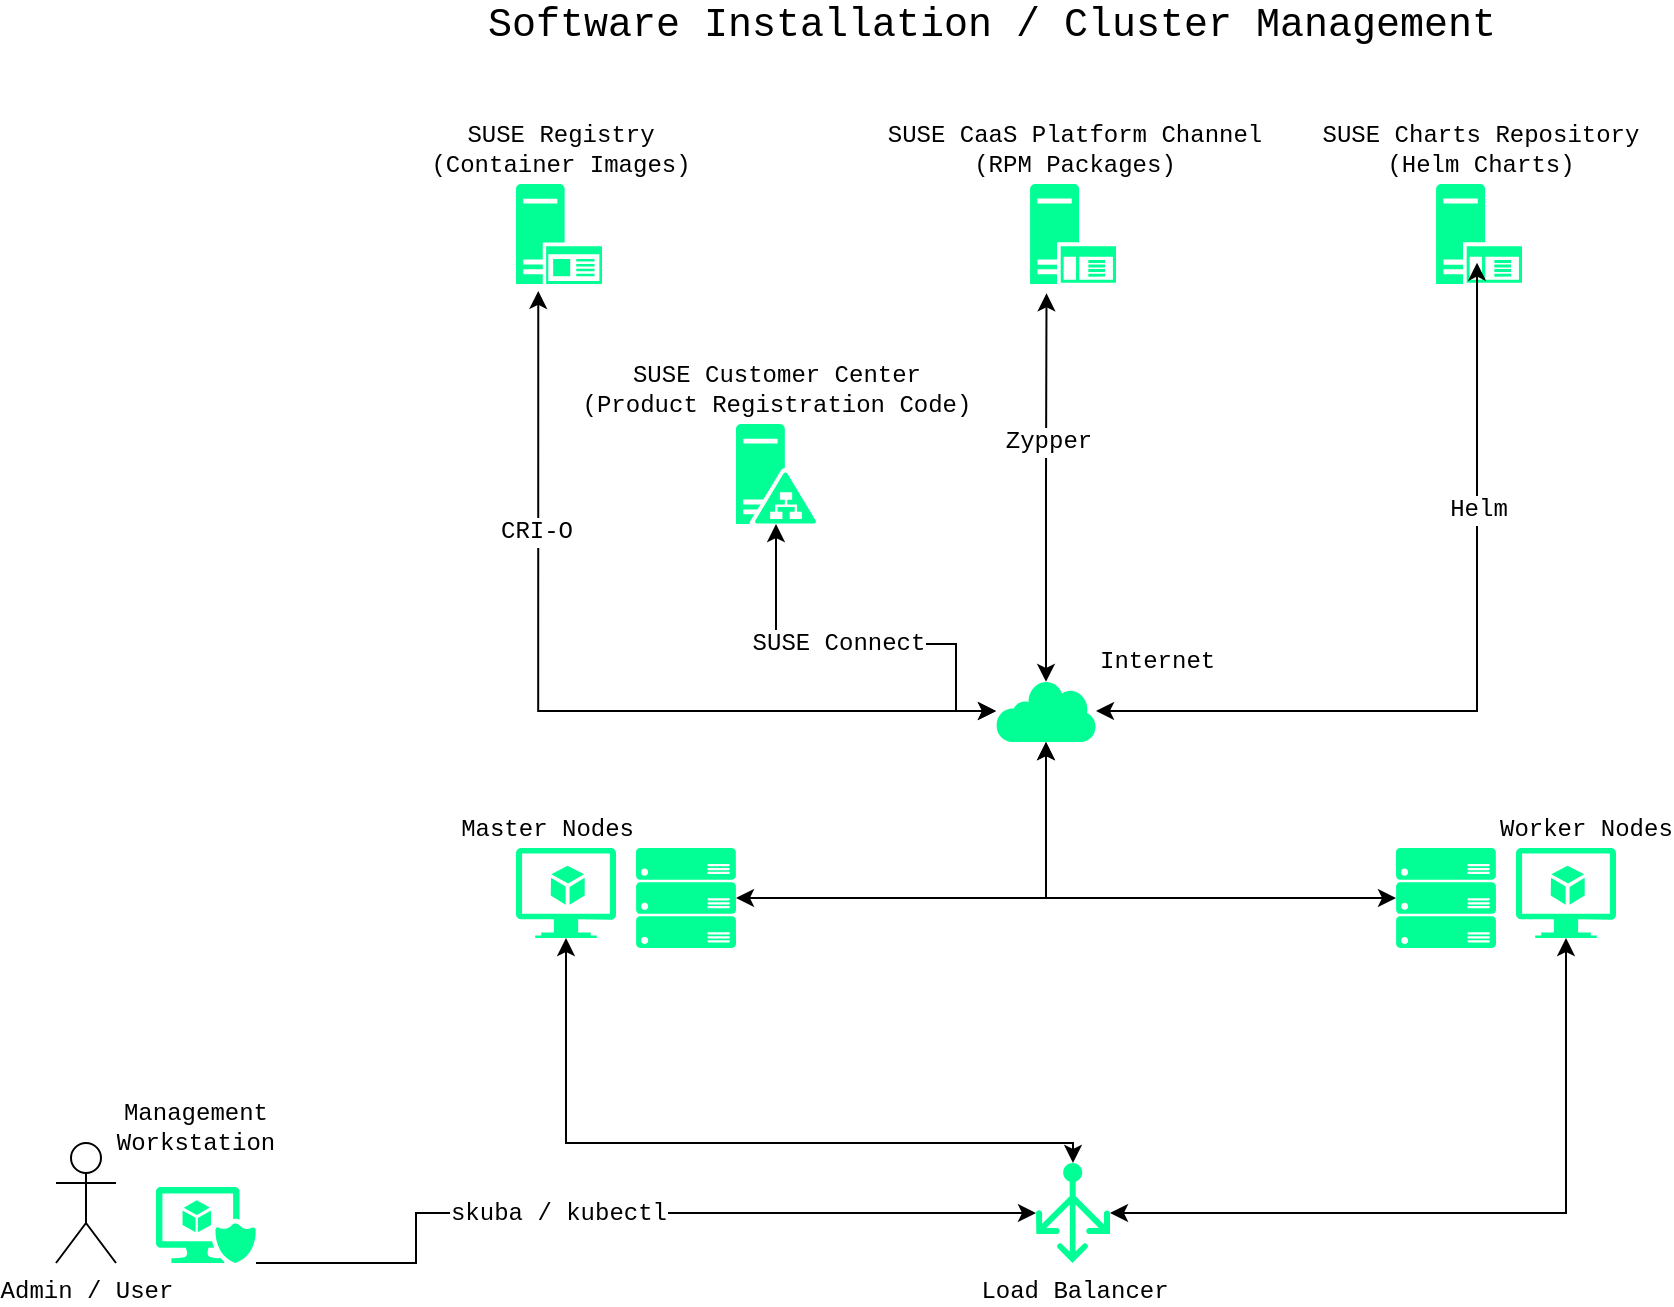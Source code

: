 <mxfile version="12.8.4" type="device"><diagram id="Ki7YzOrqP1ro5zj7YVRu" name="Page-1"><mxGraphModel dx="981" dy="512" grid="1" gridSize="10" guides="1" tooltips="1" connect="1" arrows="1" fold="1" page="1" pageScale="1" pageWidth="1169" pageHeight="827" math="0" shadow="0"><root><mxCell id="0"/><mxCell id="1" parent="0"/><mxCell id="YM2efZkoSaqAPkFPkAlc-1" value="SUSE Registry&lt;br&gt;&lt;div&gt;(Container Images)&lt;/div&gt;" style="aspect=fixed;pointerEvents=1;shadow=0;dashed=0;html=1;strokeColor=none;labelPosition=center;verticalLabelPosition=top;verticalAlign=bottom;align=center;fillColor=#02ff95;shape=mxgraph.mscae.enterprise.application_server2;fontFamily=Courier New;" parent="1" vertex="1"><mxGeometry x="310" y="150" width="43" height="50" as="geometry"/></mxCell><mxCell id="YM2efZkoSaqAPkFPkAlc-3" value="SUSE Charts Repository&lt;br&gt;(Helm Charts)" style="aspect=fixed;pointerEvents=1;shadow=0;dashed=0;html=1;strokeColor=none;labelPosition=center;verticalLabelPosition=top;verticalAlign=bottom;align=center;fillColor=#02ff95;shape=mxgraph.mscae.enterprise.application_server;fontFamily=Courier New;" parent="1" vertex="1"><mxGeometry x="770" y="150" width="43" height="50" as="geometry"/></mxCell><mxCell id="YM2efZkoSaqAPkFPkAlc-46" style="edgeStyle=orthogonalEdgeStyle;rounded=0;comic=0;orthogonalLoop=1;jettySize=auto;html=1;entryX=0.5;entryY=1;entryDx=0;entryDy=0;entryPerimeter=0;shadow=0;startArrow=classic;startFill=1;strokeColor=#000000;fontFamily=Courier New;" parent="1" source="YM2efZkoSaqAPkFPkAlc-4" target="YM2efZkoSaqAPkFPkAlc-9" edge="1"><mxGeometry relative="1" as="geometry"/></mxCell><mxCell id="YM2efZkoSaqAPkFPkAlc-48" style="edgeStyle=orthogonalEdgeStyle;rounded=0;comic=0;orthogonalLoop=1;jettySize=auto;html=1;entryX=0.5;entryY=1;entryDx=0;entryDy=0;entryPerimeter=0;shadow=0;startArrow=classic;startFill=1;strokeColor=#000000;fontFamily=Courier New;" parent="1" source="YM2efZkoSaqAPkFPkAlc-4" target="YM2efZkoSaqAPkFPkAlc-15" edge="1"><mxGeometry relative="1" as="geometry"><Array as="points"><mxPoint x="589" y="629.5"/><mxPoint x="335" y="629.5"/></Array></mxGeometry></mxCell><mxCell id="YM2efZkoSaqAPkFPkAlc-4" value="&lt;span style=&quot;background-color: rgb(255 , 255 , 255)&quot;&gt;Load Balancer&lt;/span&gt;" style="aspect=fixed;pointerEvents=1;shadow=0;dashed=0;html=1;strokeColor=none;labelPosition=center;verticalLabelPosition=bottom;verticalAlign=top;align=center;fillColor=#02ff95;shape=mxgraph.azure.load_balancer_generic;rotation=0;fontFamily=Courier New;" parent="1" vertex="1"><mxGeometry x="570" y="639.5" width="37" height="50" as="geometry"/></mxCell><mxCell id="YM2efZkoSaqAPkFPkAlc-59" style="edgeStyle=orthogonalEdgeStyle;rounded=0;comic=0;orthogonalLoop=1;jettySize=auto;html=1;shadow=0;startArrow=classic;startFill=1;strokeColor=#000000;fontFamily=Courier New;entryX=0.5;entryY=1;entryDx=0;entryDy=0;entryPerimeter=0;" parent="1" source="YM2efZkoSaqAPkFPkAlc-7" edge="1" target="YM2efZkoSaqAPkFPkAlc-37"><mxGeometry relative="1" as="geometry"><mxPoint x="570" y="430" as="targetPoint"/></mxGeometry></mxCell><mxCell id="YM2efZkoSaqAPkFPkAlc-7" value="Worker Nodes" style="aspect=fixed;pointerEvents=1;shadow=0;dashed=0;html=1;strokeColor=none;labelPosition=right;verticalLabelPosition=top;verticalAlign=bottom;align=left;fillColor=#02ff95;shape=mxgraph.azure.server_rack;fontFamily=Courier New;" parent="1" vertex="1"><mxGeometry x="750" y="482" width="50" height="50" as="geometry"/></mxCell><mxCell id="YM2efZkoSaqAPkFPkAlc-9" value="" style="aspect=fixed;pointerEvents=1;shadow=0;dashed=0;html=1;strokeColor=none;labelPosition=center;verticalLabelPosition=bottom;verticalAlign=top;align=center;fillColor=#02ff95;shape=mxgraph.azure.virtual_machine_feature;fontFamily=Courier New;" parent="1" vertex="1"><mxGeometry x="810" y="482" width="50" height="45" as="geometry"/></mxCell><mxCell id="YM2efZkoSaqAPkFPkAlc-12" value="SUSE CaaS Platform Channel&lt;br&gt;(RPM Packages)" style="aspect=fixed;pointerEvents=1;shadow=0;dashed=0;html=1;strokeColor=none;labelPosition=center;verticalLabelPosition=top;verticalAlign=bottom;align=center;fillColor=#02ff95;shape=mxgraph.mscae.enterprise.application_server;fontFamily=Courier New;" parent="1" vertex="1"><mxGeometry x="567" y="150" width="43" height="50" as="geometry"/></mxCell><mxCell id="YM2efZkoSaqAPkFPkAlc-58" style="edgeStyle=orthogonalEdgeStyle;rounded=0;comic=0;orthogonalLoop=1;jettySize=auto;html=1;shadow=0;startArrow=classic;startFill=1;strokeColor=#000000;fontFamily=Courier New;" parent="1" source="YM2efZkoSaqAPkFPkAlc-14" target="YM2efZkoSaqAPkFPkAlc-37" edge="1"><mxGeometry relative="1" as="geometry"/></mxCell><mxCell id="YM2efZkoSaqAPkFPkAlc-14" value="Master Nodes" style="aspect=fixed;pointerEvents=1;shadow=0;dashed=0;html=1;strokeColor=none;labelPosition=left;verticalLabelPosition=top;verticalAlign=bottom;align=right;fillColor=#02ff95;shape=mxgraph.azure.server_rack;fontFamily=Courier New;" parent="1" vertex="1"><mxGeometry x="370" y="482" width="50" height="50" as="geometry"/></mxCell><mxCell id="YM2efZkoSaqAPkFPkAlc-25" value="" style="edgeStyle=orthogonalEdgeStyle;rounded=0;orthogonalLoop=1;jettySize=auto;html=1;fontFamily=Courier New;" parent="1" source="YM2efZkoSaqAPkFPkAlc-18" edge="1"><mxGeometry relative="1" as="geometry"><mxPoint x="570" y="664.5" as="targetPoint"/><Array as="points"><mxPoint x="260" y="689.5"/><mxPoint x="260" y="664.5"/></Array></mxGeometry></mxCell><mxCell id="YM2efZkoSaqAPkFPkAlc-71" value="skuba / kubectl" style="text;html=1;align=center;verticalAlign=middle;resizable=0;points=[];labelBackgroundColor=#ffffff;fontFamily=Courier New;" parent="YM2efZkoSaqAPkFPkAlc-25" vertex="1" connectable="0"><mxGeometry x="-0.222" y="-2" relative="1" as="geometry"><mxPoint x="14" y="-2" as="offset"/></mxGeometry></mxCell><mxCell id="YM2efZkoSaqAPkFPkAlc-18" value="" style="aspect=fixed;pointerEvents=1;shadow=0;dashed=0;html=1;strokeColor=none;labelPosition=center;verticalLabelPosition=bottom;verticalAlign=top;align=center;fillColor=#02ff95;shape=mxgraph.mscae.enterprise.secure_virtual_machine;fontFamily=Courier New;" parent="1" vertex="1"><mxGeometry x="130" y="651.5" width="50" height="38" as="geometry"/></mxCell><mxCell id="YM2efZkoSaqAPkFPkAlc-19" value="Management Workstation" style="text;html=1;strokeColor=none;fillColor=none;align=center;verticalAlign=middle;whiteSpace=wrap;rounded=0;fontFamily=Courier New;" parent="1" vertex="1"><mxGeometry x="130" y="611.5" width="40" height="20" as="geometry"/></mxCell><mxCell id="YM2efZkoSaqAPkFPkAlc-26" value="Admin / User" style="shape=umlActor;verticalLabelPosition=bottom;labelBackgroundColor=#ffffff;verticalAlign=top;html=1;outlineConnect=0;fontFamily=Courier New;" parent="1" vertex="1"><mxGeometry x="80" y="629.5" width="30" height="60" as="geometry"/></mxCell><mxCell id="YM2efZkoSaqAPkFPkAlc-60" style="edgeStyle=orthogonalEdgeStyle;rounded=0;comic=0;orthogonalLoop=1;jettySize=auto;html=1;entryX=0.5;entryY=1;entryDx=0;entryDy=0;entryPerimeter=0;shadow=0;startArrow=classic;startFill=1;strokeColor=#000000;fontFamily=Courier New;" parent="1" source="YM2efZkoSaqAPkFPkAlc-37" target="YM2efZkoSaqAPkFPkAlc-51" edge="1"><mxGeometry relative="1" as="geometry"><Array as="points"><mxPoint x="530" y="413"/><mxPoint x="530" y="380"/><mxPoint x="440" y="380"/></Array></mxGeometry></mxCell><mxCell id="YM2efZkoSaqAPkFPkAlc-70" value="&lt;div&gt;SUSE Connect&lt;/div&gt;" style="text;html=1;align=center;verticalAlign=middle;resizable=0;points=[];labelBackgroundColor=#ffffff;fontFamily=Courier New;" parent="YM2efZkoSaqAPkFPkAlc-60" vertex="1" connectable="0"><mxGeometry x="0.11" relative="1" as="geometry"><mxPoint as="offset"/></mxGeometry></mxCell><mxCell id="YM2efZkoSaqAPkFPkAlc-61" style="edgeStyle=orthogonalEdgeStyle;rounded=0;comic=0;orthogonalLoop=1;jettySize=auto;html=1;entryX=0.259;entryY=1.069;entryDx=0;entryDy=0;entryPerimeter=0;shadow=0;startArrow=classic;startFill=1;strokeColor=#000000;fontFamily=Courier New;" parent="1" source="YM2efZkoSaqAPkFPkAlc-37" target="YM2efZkoSaqAPkFPkAlc-1" edge="1"><mxGeometry relative="1" as="geometry"/></mxCell><mxCell id="YM2efZkoSaqAPkFPkAlc-69" value="CRI-O" style="text;html=1;align=center;verticalAlign=middle;resizable=0;points=[];labelBackgroundColor=#ffffff;fontFamily=Courier New;" parent="YM2efZkoSaqAPkFPkAlc-61" vertex="1" connectable="0"><mxGeometry x="0.453" y="1" relative="1" as="geometry"><mxPoint as="offset"/></mxGeometry></mxCell><mxCell id="YM2efZkoSaqAPkFPkAlc-62" style="edgeStyle=orthogonalEdgeStyle;rounded=0;comic=0;orthogonalLoop=1;jettySize=auto;html=1;entryX=0.192;entryY=1.093;entryDx=0;entryDy=0;entryPerimeter=0;shadow=0;startArrow=classic;startFill=1;strokeColor=#000000;fontFamily=Courier New;exitX=0.5;exitY=0.03;exitDx=0;exitDy=0;exitPerimeter=0;" parent="1" source="YM2efZkoSaqAPkFPkAlc-37" target="YM2efZkoSaqAPkFPkAlc-12" edge="1"><mxGeometry relative="1" as="geometry"/></mxCell><mxCell id="YM2efZkoSaqAPkFPkAlc-68" value="Zypper" style="text;html=1;align=center;verticalAlign=middle;resizable=0;points=[];labelBackgroundColor=#ffffff;fontFamily=Courier New;" parent="YM2efZkoSaqAPkFPkAlc-62" vertex="1" connectable="0"><mxGeometry x="0.248" relative="1" as="geometry"><mxPoint y="1" as="offset"/></mxGeometry></mxCell><mxCell id="YM2efZkoSaqAPkFPkAlc-63" style="edgeStyle=orthogonalEdgeStyle;rounded=0;comic=0;orthogonalLoop=1;jettySize=auto;html=1;entryX=0.477;entryY=0.787;entryDx=0;entryDy=0;entryPerimeter=0;shadow=0;startArrow=classic;startFill=1;strokeColor=#000000;fontFamily=Courier New;" parent="1" source="YM2efZkoSaqAPkFPkAlc-37" target="YM2efZkoSaqAPkFPkAlc-3" edge="1"><mxGeometry relative="1" as="geometry"/></mxCell><mxCell id="YM2efZkoSaqAPkFPkAlc-67" value="Helm" style="text;html=1;align=center;verticalAlign=middle;resizable=0;points=[];labelBackgroundColor=#ffffff;fontFamily=Courier New;" parent="YM2efZkoSaqAPkFPkAlc-63" vertex="1" connectable="0"><mxGeometry x="0.399" relative="1" as="geometry"><mxPoint y="-1" as="offset"/></mxGeometry></mxCell><mxCell id="YM2efZkoSaqAPkFPkAlc-37" value="Internet" style="aspect=fixed;pointerEvents=1;shadow=0;dashed=0;html=1;strokeColor=none;labelPosition=right;verticalLabelPosition=top;verticalAlign=bottom;align=left;fillColor=#02ff95;shape=mxgraph.mscae.enterprise.internet;fontFamily=Courier New;" parent="1" vertex="1"><mxGeometry x="550" y="398" width="50" height="31" as="geometry"/></mxCell><mxCell id="YM2efZkoSaqAPkFPkAlc-15" value="" style="aspect=fixed;pointerEvents=1;shadow=0;dashed=0;html=1;strokeColor=none;labelPosition=center;verticalLabelPosition=bottom;verticalAlign=top;align=center;fillColor=#02ff95;shape=mxgraph.azure.virtual_machine_feature;fontFamily=Courier New;" parent="1" vertex="1"><mxGeometry x="310" y="482" width="50" height="45" as="geometry"/></mxCell><mxCell id="YM2efZkoSaqAPkFPkAlc-50" value="&lt;font style=&quot;font-size: 20px&quot;&gt;Software Installation / Cluster Management&lt;/font&gt;" style="text;html=1;strokeColor=none;fillColor=none;align=center;verticalAlign=middle;whiteSpace=wrap;rounded=0;fontFamily=Courier New;" parent="1" vertex="1"><mxGeometry x="283" y="60" width="530" height="20" as="geometry"/></mxCell><mxCell id="YM2efZkoSaqAPkFPkAlc-51" value="SUSE Customer Center&lt;br&gt;(Product Registration Code)" style="aspect=fixed;pointerEvents=1;shadow=0;dashed=0;html=1;strokeColor=none;labelPosition=center;verticalLabelPosition=top;verticalAlign=bottom;align=center;fillColor=#02ff95;shape=mxgraph.mscae.enterprise.ad_fs;fontFamily=Courier New;" parent="1" vertex="1"><mxGeometry x="420" y="270" width="40" height="50" as="geometry"/></mxCell></root></mxGraphModel></diagram></mxfile>